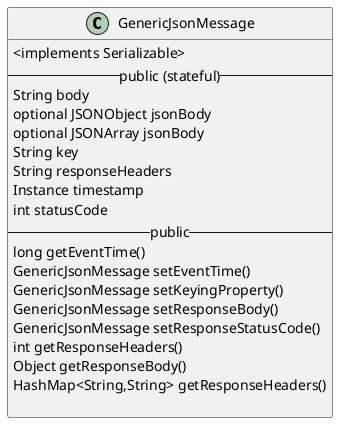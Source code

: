 @startuml
class GenericJsonMessage  {
    <implements Serializable>
  -- public (stateful) --
  String body
  optional JSONObject jsonBody
  optional JSONArray jsonBody
  String key
  String responseHeaders
  Instance timestamp
  int statusCode
  -- public --
  long getEventTime()
  GenericJsonMessage setEventTime()
  GenericJsonMessage setKeyingProperty()
  GenericJsonMessage setResponseBody()
  GenericJsonMessage setResponseStatusCode()
  int getResponseHeaders()
  Object getResponseBody()
  HashMap<String,String> getResponseHeaders()

}
@enduml

